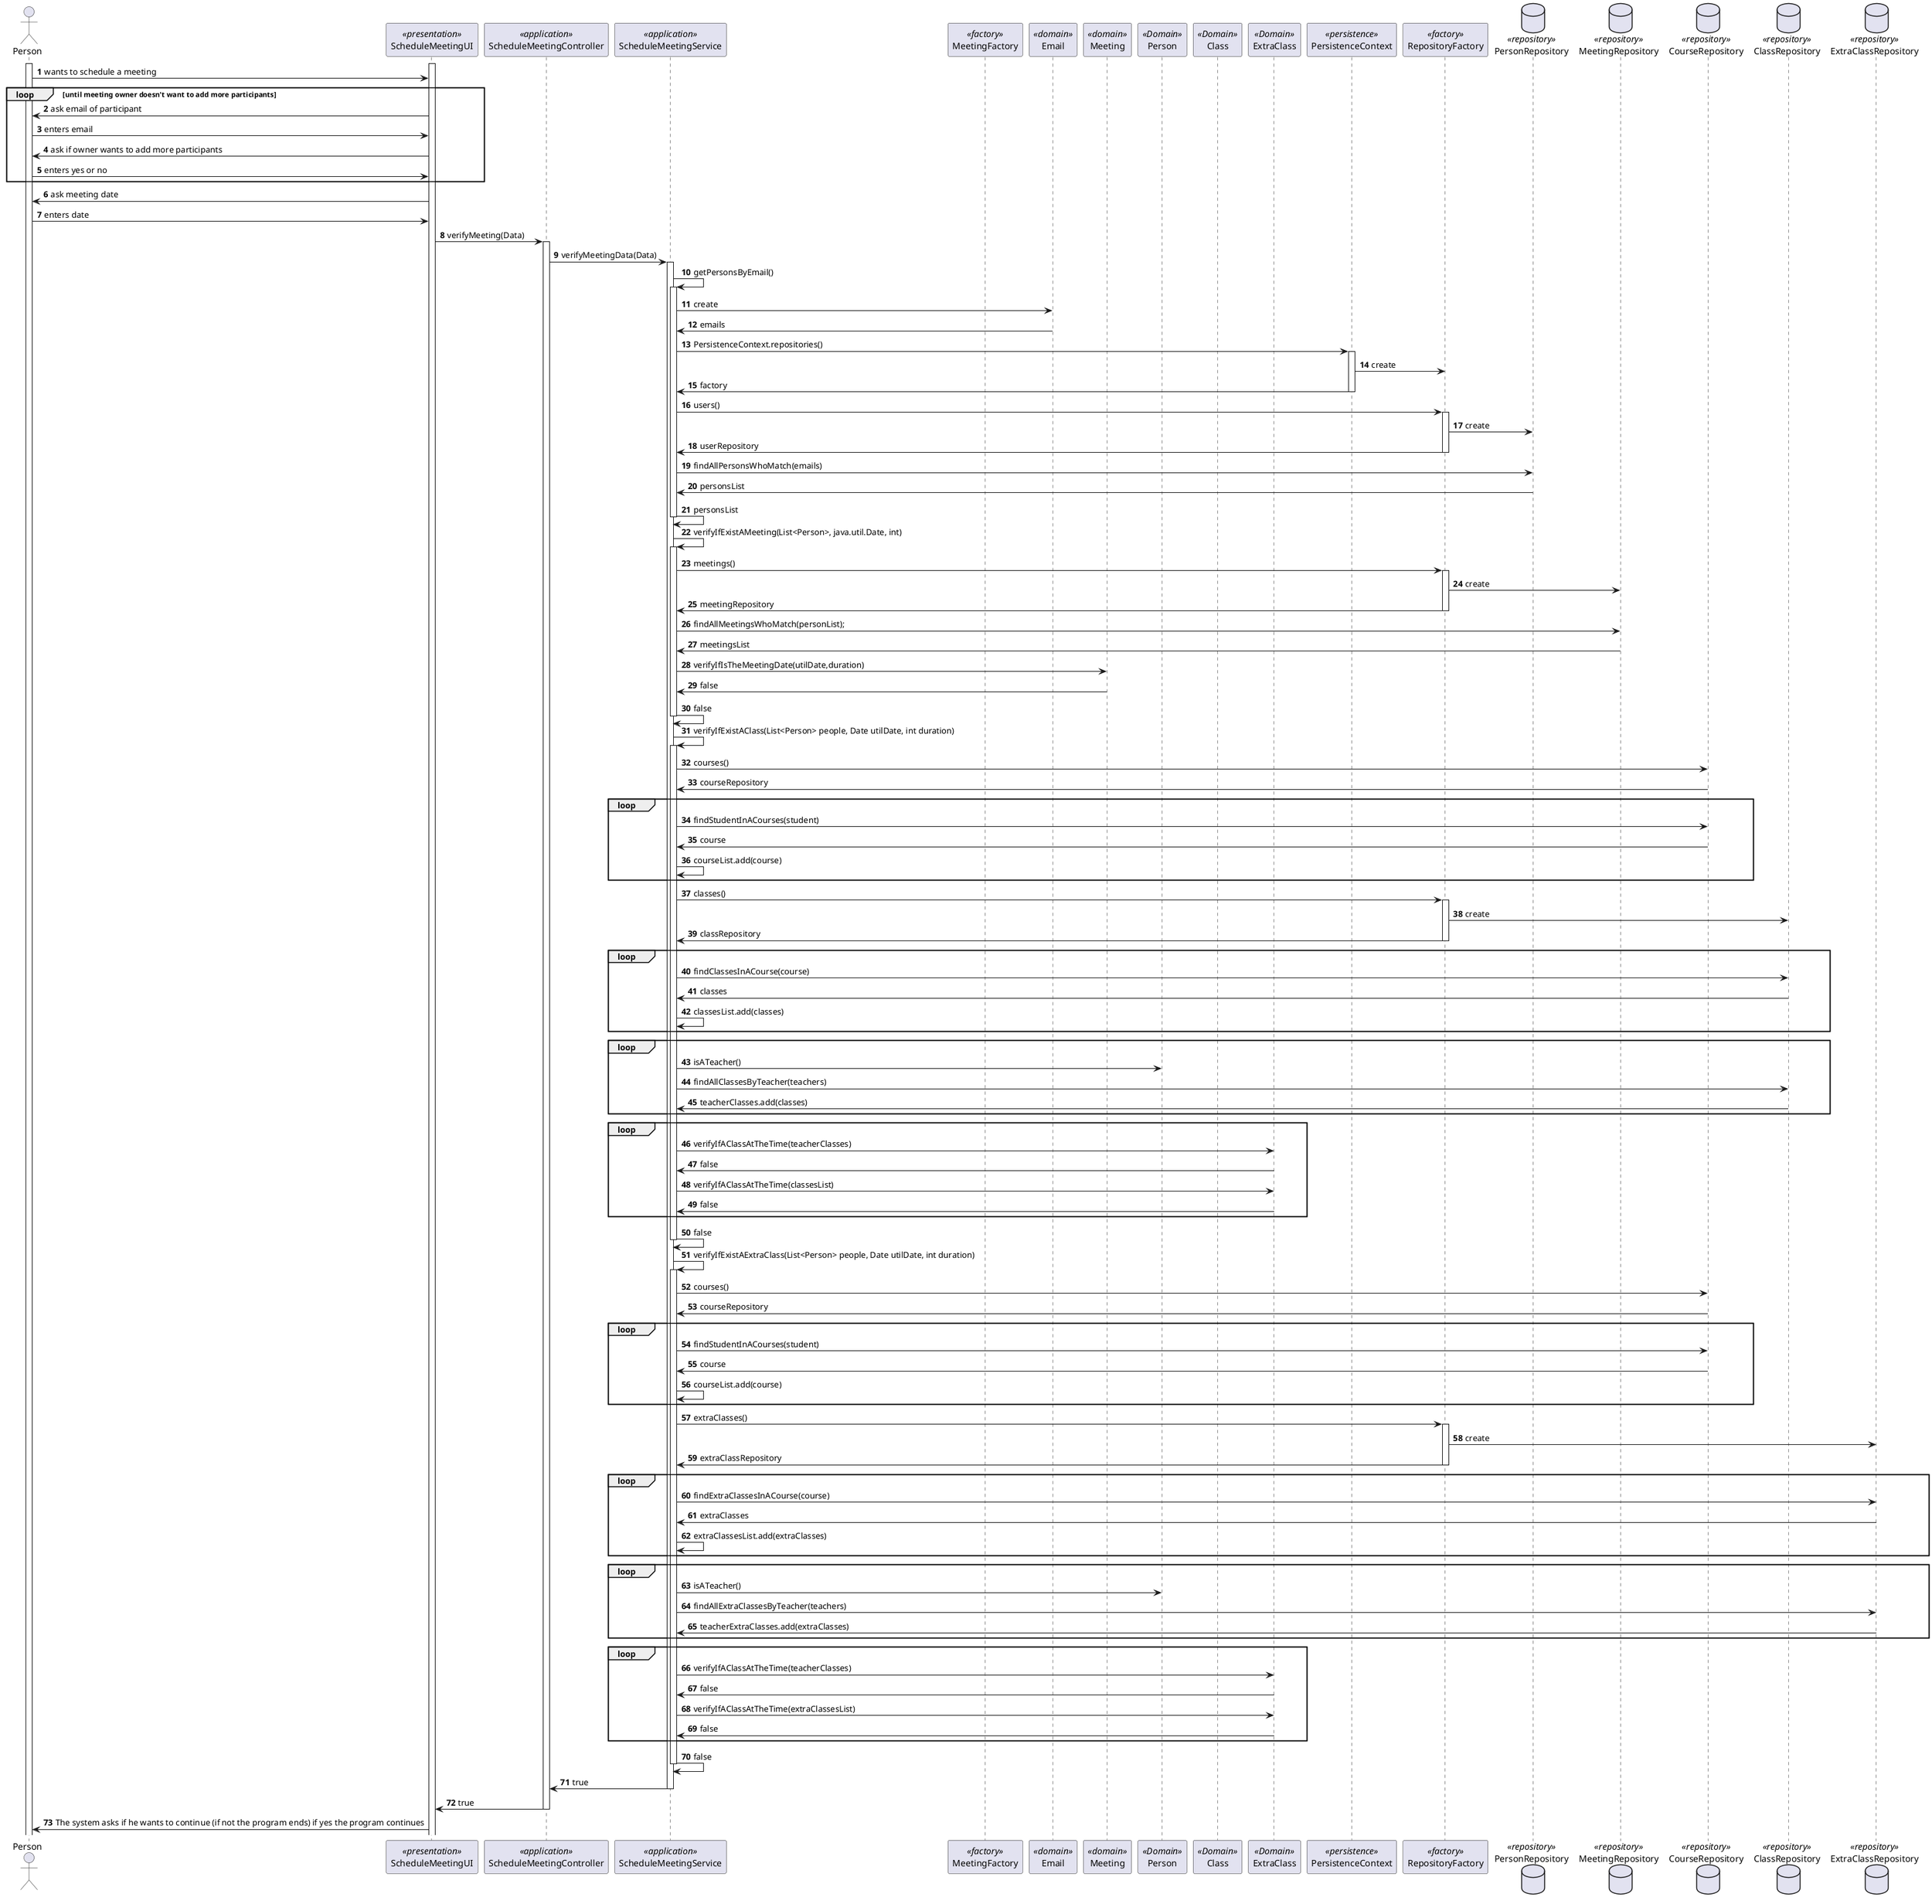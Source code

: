 @startuml
'https://plantuml.com/use-case-diagram

autonumber

actor Person

participant "ScheduleMeetingUI" as MeetUI <<presentation>>
participant "ScheduleMeetingController" as MeetController <<application>>
participant "ScheduleMeetingService" as ScheduleMeetService <<application>>


participant "MeetingFactory" as MeetFactory <<factory>>
participant "Email" as Email <<domain>>
participant "Meeting" as Meet <<domain>>
participant "Person" as Per <<Domain>>
participant "Class" as Class <<Domain>>
participant "ExtraClass" as ExtraClass <<Domain>>


participant "PersistenceContext" as Persistence <<persistence>>
participant "RepositoryFactory" as RepositoryFactory <<factory>>

database "PersonRepository" as PersonRepository <<repository>>
database "MeetingRepository" as MeetRepository <<repository>>
database "CourseRepository" as CourseRepository <<repository>>
database "ClassRepository" as ClassRepository <<repository>>
database "ExtraClassRepository" as ExtraRepository <<repository>>

activate Person
activate MeetUI

Person -> MeetUI : wants to schedule a meeting
loop until meeting owner doesn't want to add more participants
MeetUI -> Person : ask email of participant
Person -> MeetUI : enters email
MeetUI -> Person : ask if owner wants to add more participants
Person -> MeetUI : enters yes or no
end

MeetUI -> Person : ask meeting date
Person -> MeetUI : enters date



MeetUI -> MeetController : verifyMeeting(Data)
activate MeetController
MeetController -> ScheduleMeetService :verifyMeetingData(Data)
activate ScheduleMeetService
ScheduleMeetService -> ScheduleMeetService: getPersonsByEmail()

activate ScheduleMeetService

ScheduleMeetService -> Email : create
Email -> ScheduleMeetService : emails


ScheduleMeetService -> Persistence: PersistenceContext.repositories()
activate Persistence
Persistence -> RepositoryFactory: create
Persistence -> ScheduleMeetService: factory
deactivate Persistence
ScheduleMeetService -> "RepositoryFactory": users()
activate RepositoryFactory
RepositoryFactory -> PersonRepository: create
RepositoryFactory -> ScheduleMeetService: userRepository
deactivate RepositoryFactory
ScheduleMeetService -> PersonRepository: findAllPersonsWhoMatch(emails)
PersonRepository -> ScheduleMeetService: personsList

ScheduleMeetService -> ScheduleMeetService: personsList

deactivate ScheduleMeetService


ScheduleMeetService -> ScheduleMeetService : verifyIfExistAMeeting(List<Person>, java.util.Date, int)

activate ScheduleMeetService

ScheduleMeetService -> "RepositoryFactory": meetings()
activate RepositoryFactory
RepositoryFactory -> MeetRepository: create
RepositoryFactory -> ScheduleMeetService: meetingRepository
deactivate RepositoryFactory
ScheduleMeetService -> MeetRepository: findAllMeetingsWhoMatch(personList);
MeetRepository -> ScheduleMeetService: meetingsList
ScheduleMeetService -> Meet : verifyIfIsTheMeetingDate(utilDate,duration)
Meet -> ScheduleMeetService : false
ScheduleMeetService -> ScheduleMeetService: false

deactivate ScheduleMeetService


ScheduleMeetService -> ScheduleMeetService: verifyIfExistAClass(List<Person> people, Date utilDate, int duration)

activate ScheduleMeetService


ScheduleMeetService -> CourseRepository : courses()
CourseRepository -> ScheduleMeetService : courseRepository
loop
ScheduleMeetService -> CourseRepository : findStudentInACourses(student)
CourseRepository -> ScheduleMeetService : course
ScheduleMeetService -> ScheduleMeetService : courseList.add(course)
end


ScheduleMeetService -> "RepositoryFactory": classes()
activate RepositoryFactory
RepositoryFactory -> ClassRepository: create
RepositoryFactory -> ScheduleMeetService: classRepository
deactivate RepositoryFactory
loop
ScheduleMeetService -> ClassRepository: findClassesInACourse(course)
ClassRepository -> ScheduleMeetService: classes
ScheduleMeetService -> ScheduleMeetService: classesList.add(classes)

end
loop
 ScheduleMeetService -> Per : isATeacher()
 ScheduleMeetService -> ClassRepository : findAllClassesByTeacher(teachers)
 ClassRepository -> ScheduleMeetService : teacherClasses.add(classes)
 end

 loop
 ScheduleMeetService -> ExtraClass : verifyIfAClassAtTheTime(teacherClasses)
 ExtraClass -> ScheduleMeetService : false
 ScheduleMeetService -> ExtraClass : verifyIfAClassAtTheTime(classesList)
 ExtraClass -> ScheduleMeetService : false
 end

 ScheduleMeetService -> ScheduleMeetService : false

 deactivate ScheduleMeetService

ScheduleMeetService -> ScheduleMeetService: verifyIfExistAExtraClass(List<Person> people, Date utilDate, int duration)

activate ScheduleMeetService

 ScheduleMeetService -> CourseRepository : courses()
 CourseRepository -> ScheduleMeetService : courseRepository
 loop
 ScheduleMeetService -> CourseRepository : findStudentInACourses(student)
 CourseRepository -> ScheduleMeetService : course
 ScheduleMeetService -> ScheduleMeetService : courseList.add(course)
 end


 ScheduleMeetService -> "RepositoryFactory": extraClasses()
 activate RepositoryFactory
 RepositoryFactory -> ExtraRepository: create
 RepositoryFactory -> ScheduleMeetService: extraClassRepository
 deactivate RepositoryFactory
 loop
 ScheduleMeetService -> ExtraRepository: findExtraClassesInACourse(course)
 ExtraRepository -> ScheduleMeetService: extraClasses
 ScheduleMeetService -> ScheduleMeetService: extraClassesList.add(extraClasses)
 end

loop
 ScheduleMeetService -> Per : isATeacher()
 ScheduleMeetService -> ExtraRepository : findAllExtraClassesByTeacher(teachers)
 ExtraRepository -> ScheduleMeetService : teacherExtraClasses.add(extraClasses)
 end

 loop
 ScheduleMeetService -> ExtraClass : verifyIfAClassAtTheTime(teacherClasses)
 ExtraClass -> ScheduleMeetService : false
 ScheduleMeetService -> ExtraClass : verifyIfAClassAtTheTime(extraClassesList)
 ExtraClass -> ScheduleMeetService : false
 end

 ScheduleMeetService -> ScheduleMeetService : false

 deactivate ScheduleMeetService




ScheduleMeetService -> MeetController: true
deactivate ScheduleMeetService
MeetController -> MeetUI: true
deactivate MeetController
MeetUI -> Person: The system asks if he wants to continue (if not the program ends) if yes the program continues

@enduml